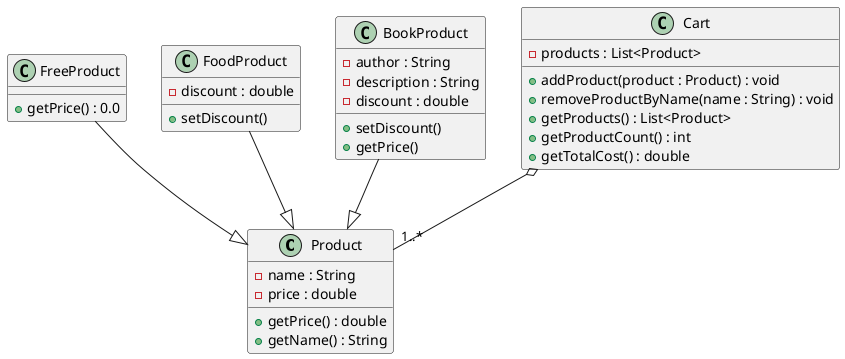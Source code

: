 @startuml

class Product {
    - name : String
    - price : double
    + getPrice() : double
    + getName() : String
}

class FreeProduct {
    + getPrice() : 0.0
}

class FoodProduct {
    - discount : double
    + setDiscount()
}

class BookProduct {
    - author : String
    - description : String
    - discount : double
    + setDiscount()
    + getPrice()
}

class Cart {
    - products : List<Product>
    + addProduct(product : Product) : void
    + removeProductByName(name : String) : void
    + getProducts() : List<Product>
    + getProductCount() : int
    + getTotalCost() : double
}

' Relación de herencia
FreeProduct --|> Product
FoodProduct --|> Product
BookProduct --|> Product

' Relación de agregación
Cart o-- "1..*" Product

@enduml
